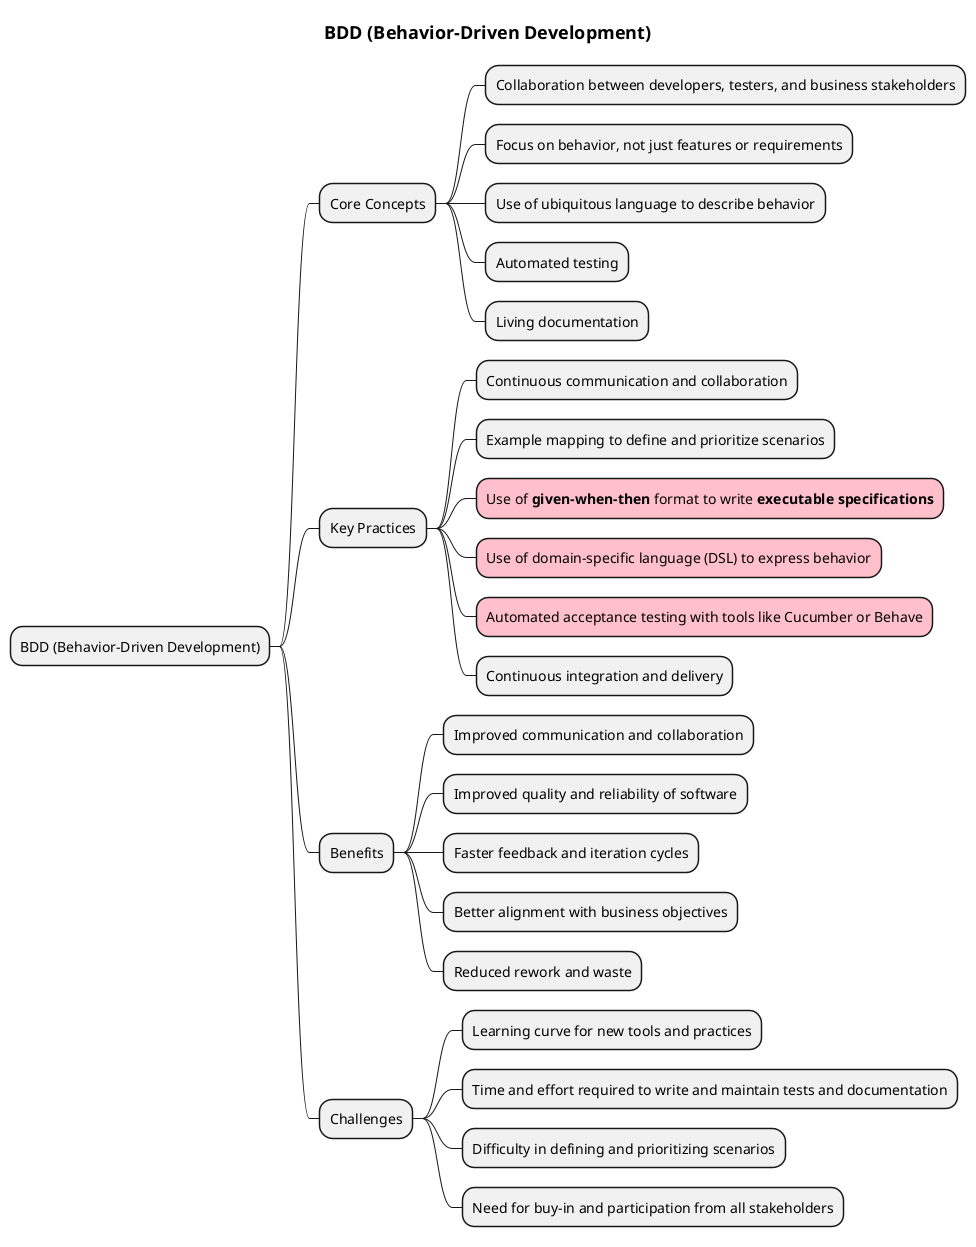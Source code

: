 @startmindmap
title = BDD (Behavior-Driven Development)

* BDD (Behavior-Driven Development)
** Core Concepts
*** Collaboration between developers, testers, and business stakeholders
*** Focus on behavior, not just features or requirements
*** Use of ubiquitous language to describe behavior
*** Automated testing
*** Living documentation
** Key Practices
*** Continuous communication and collaboration
*** Example mapping to define and prioritize scenarios
***[#pink] Use of **given-when-then** format to write **executable specifications**
***[#pink] Use of domain-specific language (DSL) to express behavior
***[#pink] Automated acceptance testing with tools like Cucumber or Behave
*** Continuous integration and delivery
** Benefits
*** Improved communication and collaboration
*** Improved quality and reliability of software
*** Faster feedback and iteration cycles
*** Better alignment with business objectives
*** Reduced rework and waste
** Challenges
*** Learning curve for new tools and practices
*** Time and effort required to write and maintain tests and documentation
*** Difficulty in defining and prioritizing scenarios
*** Need for buy-in and participation from all stakeholders
@endmindmap
